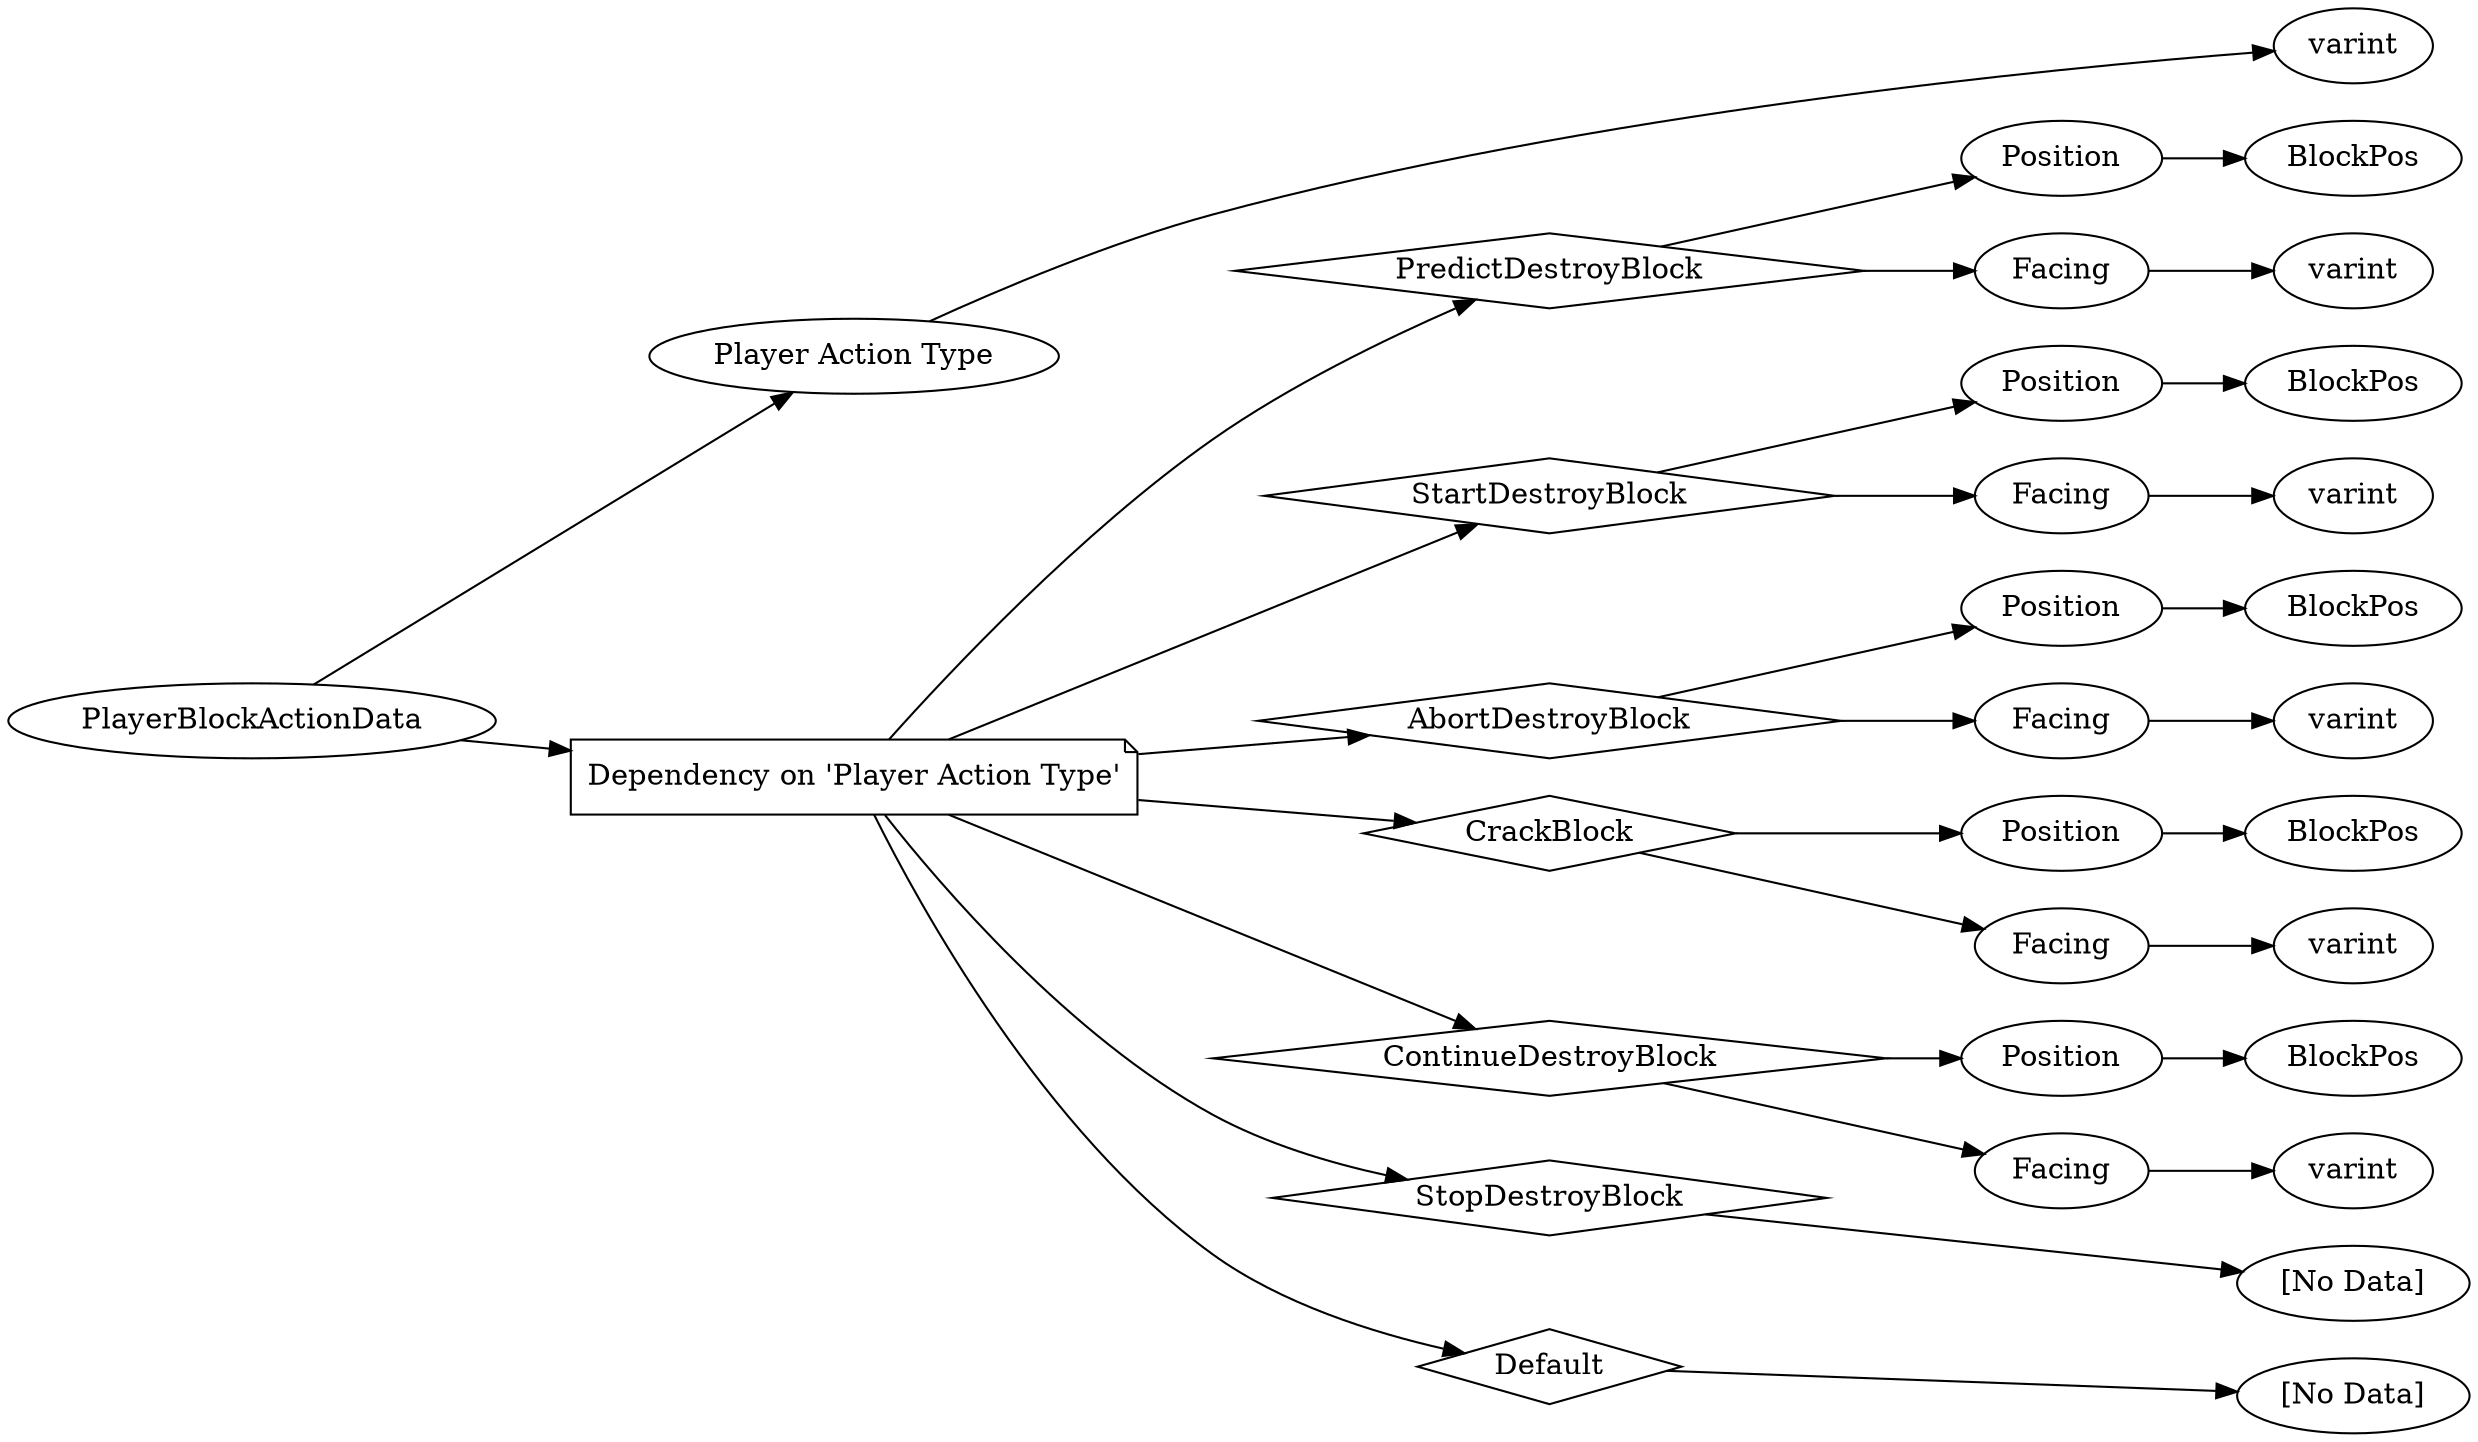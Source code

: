 digraph "PlayerBlockActionData" {
rankdir = LR
133
133 -> 134
134 -> 135
133 -> 136
136 -> 137
137 -> 138
138 -> 139
137 -> 140
140 -> 141
136 -> 142
142 -> 143
143 -> 144
142 -> 145
145 -> 146
136 -> 147
147 -> 148
148 -> 149
147 -> 150
150 -> 151
136 -> 152
152 -> 153
153 -> 154
152 -> 155
155 -> 156
136 -> 157
157 -> 158
158 -> 159
157 -> 160
160 -> 161
136 -> 162
162 -> 163
136 -> 164
164 -> 165

133 [label="PlayerBlockActionData",comment="name: \"PlayerBlockActionData\", typeName: \"\", id: 133, branchId: 0, recurseId: -1, attributes: 0, notes: \"\""];
134 [label="Player Action Type",comment="name: \"Player Action Type\", typeName: \"\", id: 134, branchId: 0, recurseId: -1, attributes: 0, notes: \"\""];
135 [label="varint",comment="name: \"varint\", typeName: \"\", id: 135, branchId: 0, recurseId: -1, attributes: 512, notes: \"\""];
136 [label="Dependency on 'Player Action Type'",shape=note,comment="name: \"Dependency on 'Player Action Type'\", typeName: \"\", id: 136, branchId: 0, recurseId: -1, attributes: 2, notes: \"\""];
137 [label="PredictDestroyBlock",shape=diamond,comment="name: \"PredictDestroyBlock\", typeName: \"\", id: 137, branchId: 0, recurseId: -1, attributes: 4, notes: \"\""];
138 [label="Position",comment="name: \"Position\", typeName: \"BlockPos\", id: 138, branchId: 0, recurseId: -1, attributes: 256, notes: \"\""];
139 [label="BlockPos",comment="name: \"BlockPos\", typeName: \"\", id: 139, branchId: 0, recurseId: -1, attributes: 512, notes: \"\""];
140 [label="Facing",comment="name: \"Facing\", typeName: \"\", id: 140, branchId: 0, recurseId: -1, attributes: 0, notes: \"\""];
141 [label="varint",comment="name: \"varint\", typeName: \"\", id: 141, branchId: 0, recurseId: -1, attributes: 512, notes: \"\""];
142 [label="StartDestroyBlock",shape=diamond,comment="name: \"StartDestroyBlock\", typeName: \"\", id: 142, branchId: 1, recurseId: -1, attributes: 4, notes: \"\""];
143 [label="Position",comment="name: \"Position\", typeName: \"BlockPos\", id: 143, branchId: 0, recurseId: -1, attributes: 256, notes: \"\""];
144 [label="BlockPos",comment="name: \"BlockPos\", typeName: \"\", id: 144, branchId: 0, recurseId: -1, attributes: 512, notes: \"\""];
145 [label="Facing",comment="name: \"Facing\", typeName: \"\", id: 145, branchId: 0, recurseId: -1, attributes: 0, notes: \"\""];
146 [label="varint",comment="name: \"varint\", typeName: \"\", id: 146, branchId: 0, recurseId: -1, attributes: 512, notes: \"\""];
147 [label="AbortDestroyBlock",shape=diamond,comment="name: \"AbortDestroyBlock\", typeName: \"\", id: 147, branchId: 2, recurseId: -1, attributes: 4, notes: \"\""];
148 [label="Position",comment="name: \"Position\", typeName: \"BlockPos\", id: 148, branchId: 0, recurseId: -1, attributes: 256, notes: \"\""];
149 [label="BlockPos",comment="name: \"BlockPos\", typeName: \"\", id: 149, branchId: 0, recurseId: -1, attributes: 512, notes: \"\""];
150 [label="Facing",comment="name: \"Facing\", typeName: \"\", id: 150, branchId: 0, recurseId: -1, attributes: 0, notes: \"\""];
151 [label="varint",comment="name: \"varint\", typeName: \"\", id: 151, branchId: 0, recurseId: -1, attributes: 512, notes: \"\""];
152 [label="CrackBlock",shape=diamond,comment="name: \"CrackBlock\", typeName: \"\", id: 152, branchId: 3, recurseId: -1, attributes: 4, notes: \"\""];
153 [label="Position",comment="name: \"Position\", typeName: \"BlockPos\", id: 153, branchId: 0, recurseId: -1, attributes: 256, notes: \"\""];
154 [label="BlockPos",comment="name: \"BlockPos\", typeName: \"\", id: 154, branchId: 0, recurseId: -1, attributes: 512, notes: \"\""];
155 [label="Facing",comment="name: \"Facing\", typeName: \"\", id: 155, branchId: 0, recurseId: -1, attributes: 0, notes: \"\""];
156 [label="varint",comment="name: \"varint\", typeName: \"\", id: 156, branchId: 0, recurseId: -1, attributes: 512, notes: \"\""];
157 [label="ContinueDestroyBlock",shape=diamond,comment="name: \"ContinueDestroyBlock\", typeName: \"\", id: 157, branchId: 4, recurseId: -1, attributes: 4, notes: \"\""];
158 [label="Position",comment="name: \"Position\", typeName: \"BlockPos\", id: 158, branchId: 0, recurseId: -1, attributes: 256, notes: \"\""];
159 [label="BlockPos",comment="name: \"BlockPos\", typeName: \"\", id: 159, branchId: 0, recurseId: -1, attributes: 512, notes: \"\""];
160 [label="Facing",comment="name: \"Facing\", typeName: \"\", id: 160, branchId: 0, recurseId: -1, attributes: 0, notes: \"\""];
161 [label="varint",comment="name: \"varint\", typeName: \"\", id: 161, branchId: 0, recurseId: -1, attributes: 512, notes: \"\""];
162 [label="StopDestroyBlock",shape=diamond,comment="name: \"StopDestroyBlock\", typeName: \"\", id: 162, branchId: 5, recurseId: -1, attributes: 4, notes: \"\""];
163 [label="[No Data]",comment="name: \"[No Data]\", typeName: \"\", id: 163, branchId: 0, recurseId: -1, attributes: 512, notes: \"\""];
164 [label="Default",shape=diamond,comment="name: \"Default\", typeName: \"\", id: 164, branchId: 6, recurseId: -1, attributes: 4, notes: \"\""];
165 [label="[No Data]",comment="name: \"[No Data]\", typeName: \"\", id: 165, branchId: 0, recurseId: -1, attributes: 512, notes: \"\""];
{ rank = max;135;139;141;144;146;149;151;154;156;159;161;163;165}

}
